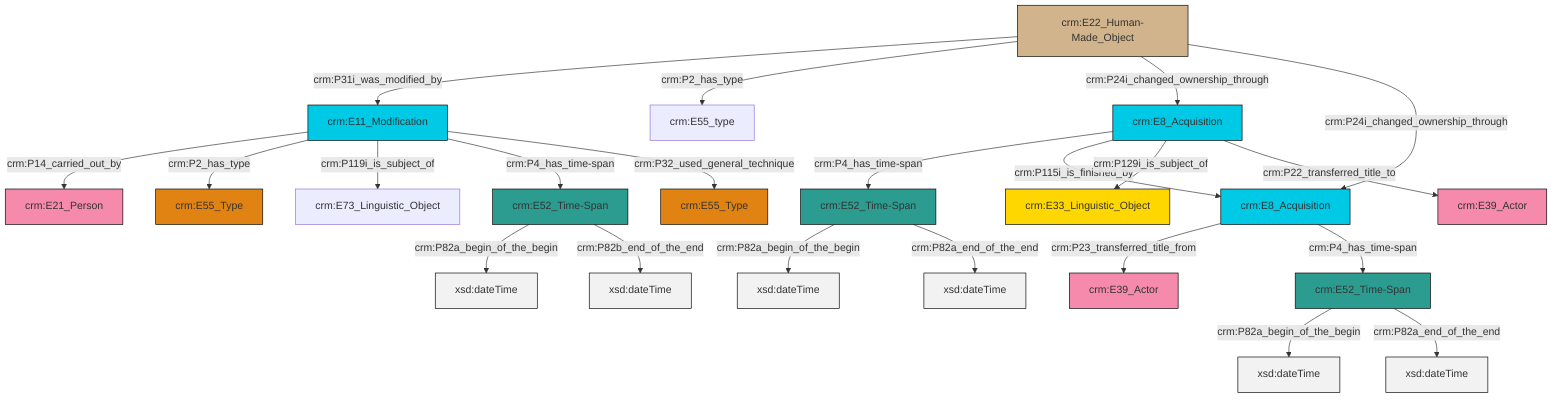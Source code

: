 graph TD
classDef Literal fill:#f2f2f2,stroke:#000000;
classDef CRM_Entity fill:#FFFFFF,stroke:#000000;
classDef Temporal_Entity fill:#00C9E6, stroke:#000000;
classDef Type fill:#E18312, stroke:#000000;
classDef Time-Span fill:#2C9C91, stroke:#000000;
classDef Appellation fill:#FFEB7F, stroke:#000000;
classDef Place fill:#008836, stroke:#000000;
classDef Persistent_Item fill:#B266B2, stroke:#000000;
classDef Conceptual_Object fill:#FFD700, stroke:#000000;
classDef Physical_Thing fill:#D2B48C, stroke:#000000;
classDef Actor fill:#f58aad, stroke:#000000;
classDef PC_Classes fill:#4ce600, stroke:#000000;
classDef Multi fill:#cccccc,stroke:#000000;

6["crm:E52_Time-Span"]:::Time-Span -->|crm:P82a_begin_of_the_begin| 7[xsd:dateTime]:::Literal
8["crm:E8_Acquisition"]:::Temporal_Entity -->|crm:P4_has_time-span| 9["crm:E52_Time-Span"]:::Time-Span
2["crm:E22_Human-Made_Object"]:::Physical_Thing -->|crm:P31i_was_modified_by| 12["crm:E11_Modification"]:::Temporal_Entity
8["crm:E8_Acquisition"]:::Temporal_Entity -->|crm:P115i_is_finished_by| 13["crm:E8_Acquisition"]:::Temporal_Entity
8["crm:E8_Acquisition"]:::Temporal_Entity -->|crm:P129i_is_subject_of| 14["crm:E33_Linguistic_Object"]:::Conceptual_Object
2["crm:E22_Human-Made_Object"]:::Physical_Thing -->|crm:P2_has_type| 15["crm:E55_type"]:::Default
12["crm:E11_Modification"]:::Temporal_Entity -->|crm:P14_carried_out_by| 4["crm:E21_Person"]:::Actor
10["crm:E52_Time-Span"]:::Time-Span -->|crm:P82a_begin_of_the_begin| 17[xsd:dateTime]:::Literal
2["crm:E22_Human-Made_Object"]:::Physical_Thing -->|crm:P24i_changed_ownership_through| 8["crm:E8_Acquisition"]:::Temporal_Entity
12["crm:E11_Modification"]:::Temporal_Entity -->|crm:P2_has_type| 0["crm:E55_Type"]:::Type
9["crm:E52_Time-Span"]:::Time-Span -->|crm:P82a_begin_of_the_begin| 20[xsd:dateTime]:::Literal
12["crm:E11_Modification"]:::Temporal_Entity -->|crm:P119i_is_subject_of| 21["crm:E73_Linguistic_Object"]:::Default
2["crm:E22_Human-Made_Object"]:::Physical_Thing -->|crm:P24i_changed_ownership_through| 13["crm:E8_Acquisition"]:::Temporal_Entity
10["crm:E52_Time-Span"]:::Time-Span -->|crm:P82b_end_of_the_end| 26[xsd:dateTime]:::Literal
13["crm:E8_Acquisition"]:::Temporal_Entity -->|crm:P23_transferred_title_from| 27["crm:E39_Actor"]:::Actor
12["crm:E11_Modification"]:::Temporal_Entity -->|crm:P4_has_time-span| 10["crm:E52_Time-Span"]:::Time-Span
9["crm:E52_Time-Span"]:::Time-Span -->|crm:P82a_end_of_the_end| 28[xsd:dateTime]:::Literal
6["crm:E52_Time-Span"]:::Time-Span -->|crm:P82a_end_of_the_end| 29[xsd:dateTime]:::Literal
13["crm:E8_Acquisition"]:::Temporal_Entity -->|crm:P4_has_time-span| 6["crm:E52_Time-Span"]:::Time-Span
8["crm:E8_Acquisition"]:::Temporal_Entity -->|crm:P22_transferred_title_to| 24["crm:E39_Actor"]:::Actor
12["crm:E11_Modification"]:::Temporal_Entity -->|crm:P32_used_general_technique| 22["crm:E55_Type"]:::Type